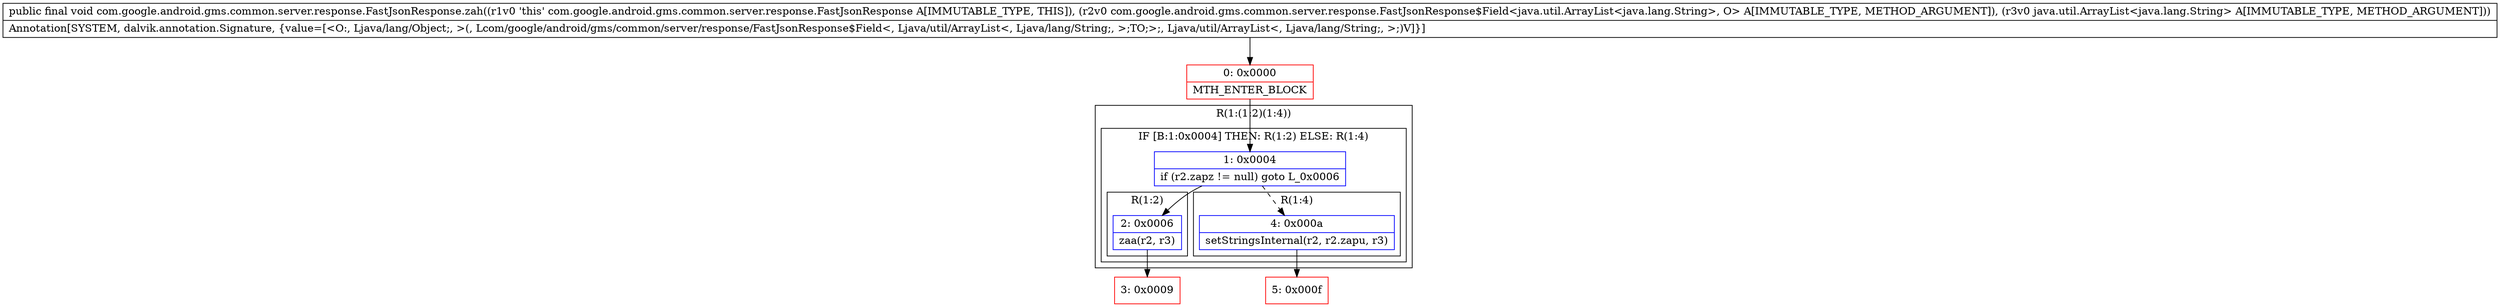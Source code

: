 digraph "CFG forcom.google.android.gms.common.server.response.FastJsonResponse.zah(Lcom\/google\/android\/gms\/common\/server\/response\/FastJsonResponse$Field;Ljava\/util\/ArrayList;)V" {
subgraph cluster_Region_731923192 {
label = "R(1:(1:2)(1:4))";
node [shape=record,color=blue];
subgraph cluster_IfRegion_190141726 {
label = "IF [B:1:0x0004] THEN: R(1:2) ELSE: R(1:4)";
node [shape=record,color=blue];
Node_1 [shape=record,label="{1\:\ 0x0004|if (r2.zapz != null) goto L_0x0006\l}"];
subgraph cluster_Region_1234093798 {
label = "R(1:2)";
node [shape=record,color=blue];
Node_2 [shape=record,label="{2\:\ 0x0006|zaa(r2, r3)\l}"];
}
subgraph cluster_Region_1775800141 {
label = "R(1:4)";
node [shape=record,color=blue];
Node_4 [shape=record,label="{4\:\ 0x000a|setStringsInternal(r2, r2.zapu, r3)\l}"];
}
}
}
Node_0 [shape=record,color=red,label="{0\:\ 0x0000|MTH_ENTER_BLOCK\l}"];
Node_3 [shape=record,color=red,label="{3\:\ 0x0009}"];
Node_5 [shape=record,color=red,label="{5\:\ 0x000f}"];
MethodNode[shape=record,label="{public final void com.google.android.gms.common.server.response.FastJsonResponse.zah((r1v0 'this' com.google.android.gms.common.server.response.FastJsonResponse A[IMMUTABLE_TYPE, THIS]), (r2v0 com.google.android.gms.common.server.response.FastJsonResponse$Field\<java.util.ArrayList\<java.lang.String\>, O\> A[IMMUTABLE_TYPE, METHOD_ARGUMENT]), (r3v0 java.util.ArrayList\<java.lang.String\> A[IMMUTABLE_TYPE, METHOD_ARGUMENT]))  | Annotation[SYSTEM, dalvik.annotation.Signature, \{value=[\<O:, Ljava\/lang\/Object;, \>(, Lcom\/google\/android\/gms\/common\/server\/response\/FastJsonResponse$Field\<, Ljava\/util\/ArrayList\<, Ljava\/lang\/String;, \>;TO;\>;, Ljava\/util\/ArrayList\<, Ljava\/lang\/String;, \>;)V]\}]\l}"];
MethodNode -> Node_0;
Node_1 -> Node_2;
Node_1 -> Node_4[style=dashed];
Node_2 -> Node_3;
Node_4 -> Node_5;
Node_0 -> Node_1;
}

